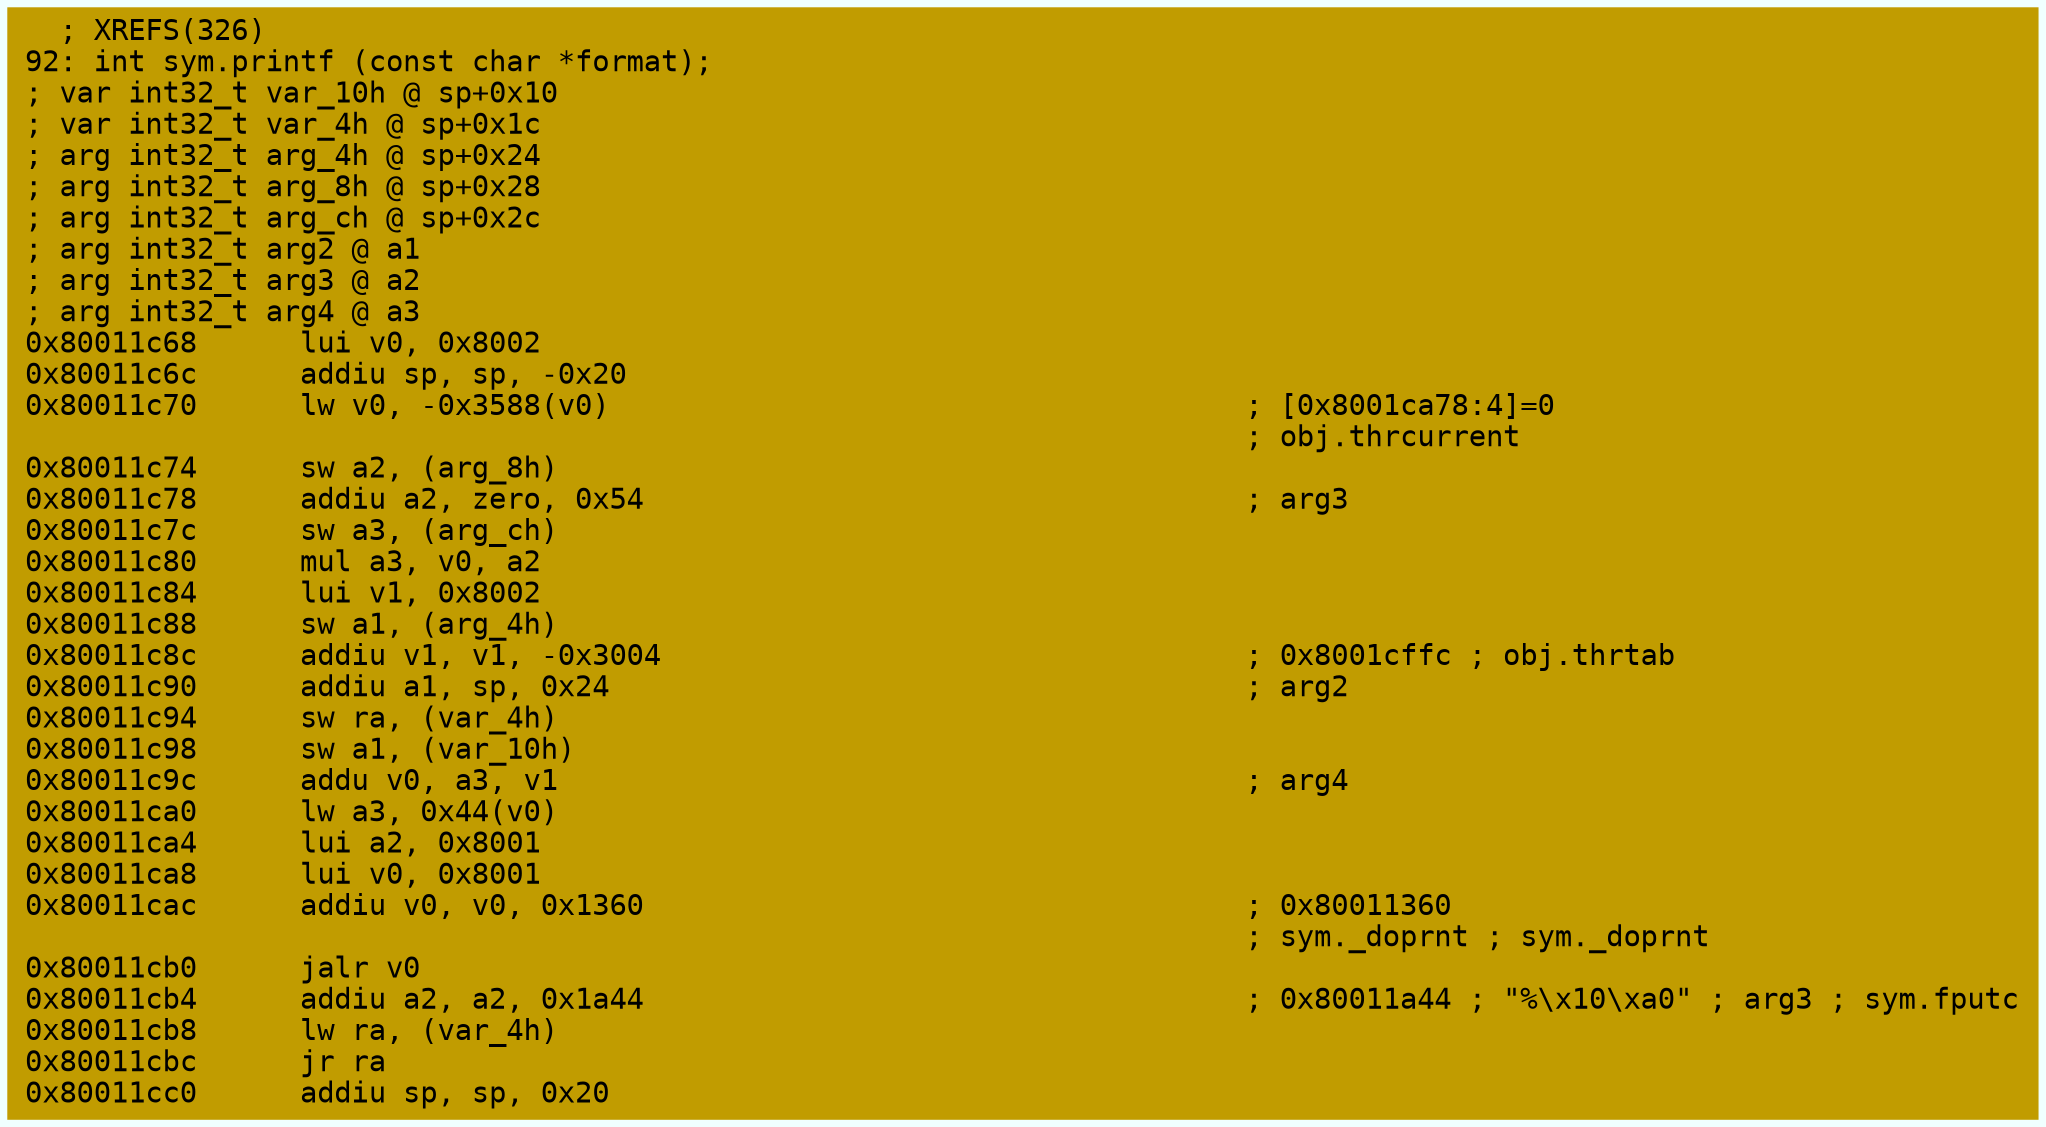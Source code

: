 digraph code {
	graph [bgcolor=azure fontsize=8 fontname="Courier" splines="ortho"];
	node [fillcolor=gray style=filled shape=box];
	edge [arrowhead="normal"];
	"0x80011c68" [URL="sym.printf/0x80011c68", fillcolor="#c19c00",color="#c19c00", fontname="Courier",label="  ; XREFS(326)\l92: int sym.printf (const char *format);\l; var int32_t var_10h @ sp+0x10\l; var int32_t var_4h @ sp+0x1c\l; arg int32_t arg_4h @ sp+0x24\l; arg int32_t arg_8h @ sp+0x28\l; arg int32_t arg_ch @ sp+0x2c\l; arg int32_t arg2 @ a1\l; arg int32_t arg3 @ a2\l; arg int32_t arg4 @ a3\l0x80011c68      lui v0, 0x8002\l0x80011c6c      addiu sp, sp, -0x20\l0x80011c70      lw v0, -0x3588(v0)                                     ; [0x8001ca78:4]=0\l                                                                       ; obj.thrcurrent\l0x80011c74      sw a2, (arg_8h)\l0x80011c78      addiu a2, zero, 0x54                                   ; arg3\l0x80011c7c      sw a3, (arg_ch)\l0x80011c80      mul a3, v0, a2\l0x80011c84      lui v1, 0x8002\l0x80011c88      sw a1, (arg_4h)\l0x80011c8c      addiu v1, v1, -0x3004                                  ; 0x8001cffc ; obj.thrtab\l0x80011c90      addiu a1, sp, 0x24                                     ; arg2\l0x80011c94      sw ra, (var_4h)\l0x80011c98      sw a1, (var_10h)\l0x80011c9c      addu v0, a3, v1                                        ; arg4\l0x80011ca0      lw a3, 0x44(v0)\l0x80011ca4      lui a2, 0x8001\l0x80011ca8      lui v0, 0x8001\l0x80011cac      addiu v0, v0, 0x1360                                   ; 0x80011360\l                                                                       ; sym._doprnt ; sym._doprnt\l0x80011cb0      jalr v0\l0x80011cb4      addiu a2, a2, 0x1a44                                   ; 0x80011a44 ; \"%\\x10\\xa0\" ; arg3 ; sym.fputc\l0x80011cb8      lw ra, (var_4h)\l0x80011cbc      jr ra\l0x80011cc0      addiu sp, sp, 0x20\l"]
}
